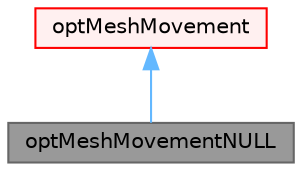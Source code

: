 digraph "optMeshMovementNULL"
{
 // LATEX_PDF_SIZE
  bgcolor="transparent";
  edge [fontname=Helvetica,fontsize=10,labelfontname=Helvetica,labelfontsize=10];
  node [fontname=Helvetica,fontsize=10,shape=box,height=0.2,width=0.4];
  Node1 [id="Node000001",label="optMeshMovementNULL",height=0.2,width=0.4,color="gray40", fillcolor="grey60", style="filled", fontcolor="black",tooltip="A dummy optMeshMovement object."];
  Node2 -> Node1 [id="edge1_Node000001_Node000002",dir="back",color="steelblue1",style="solid",tooltip=" "];
  Node2 [id="Node000002",label="optMeshMovement",height=0.2,width=0.4,color="red", fillcolor="#FFF0F0", style="filled",URL="$classFoam_1_1optMeshMovement.html",tooltip="Abstract base class for translating an update of the design variables into mesh movement."];
}

